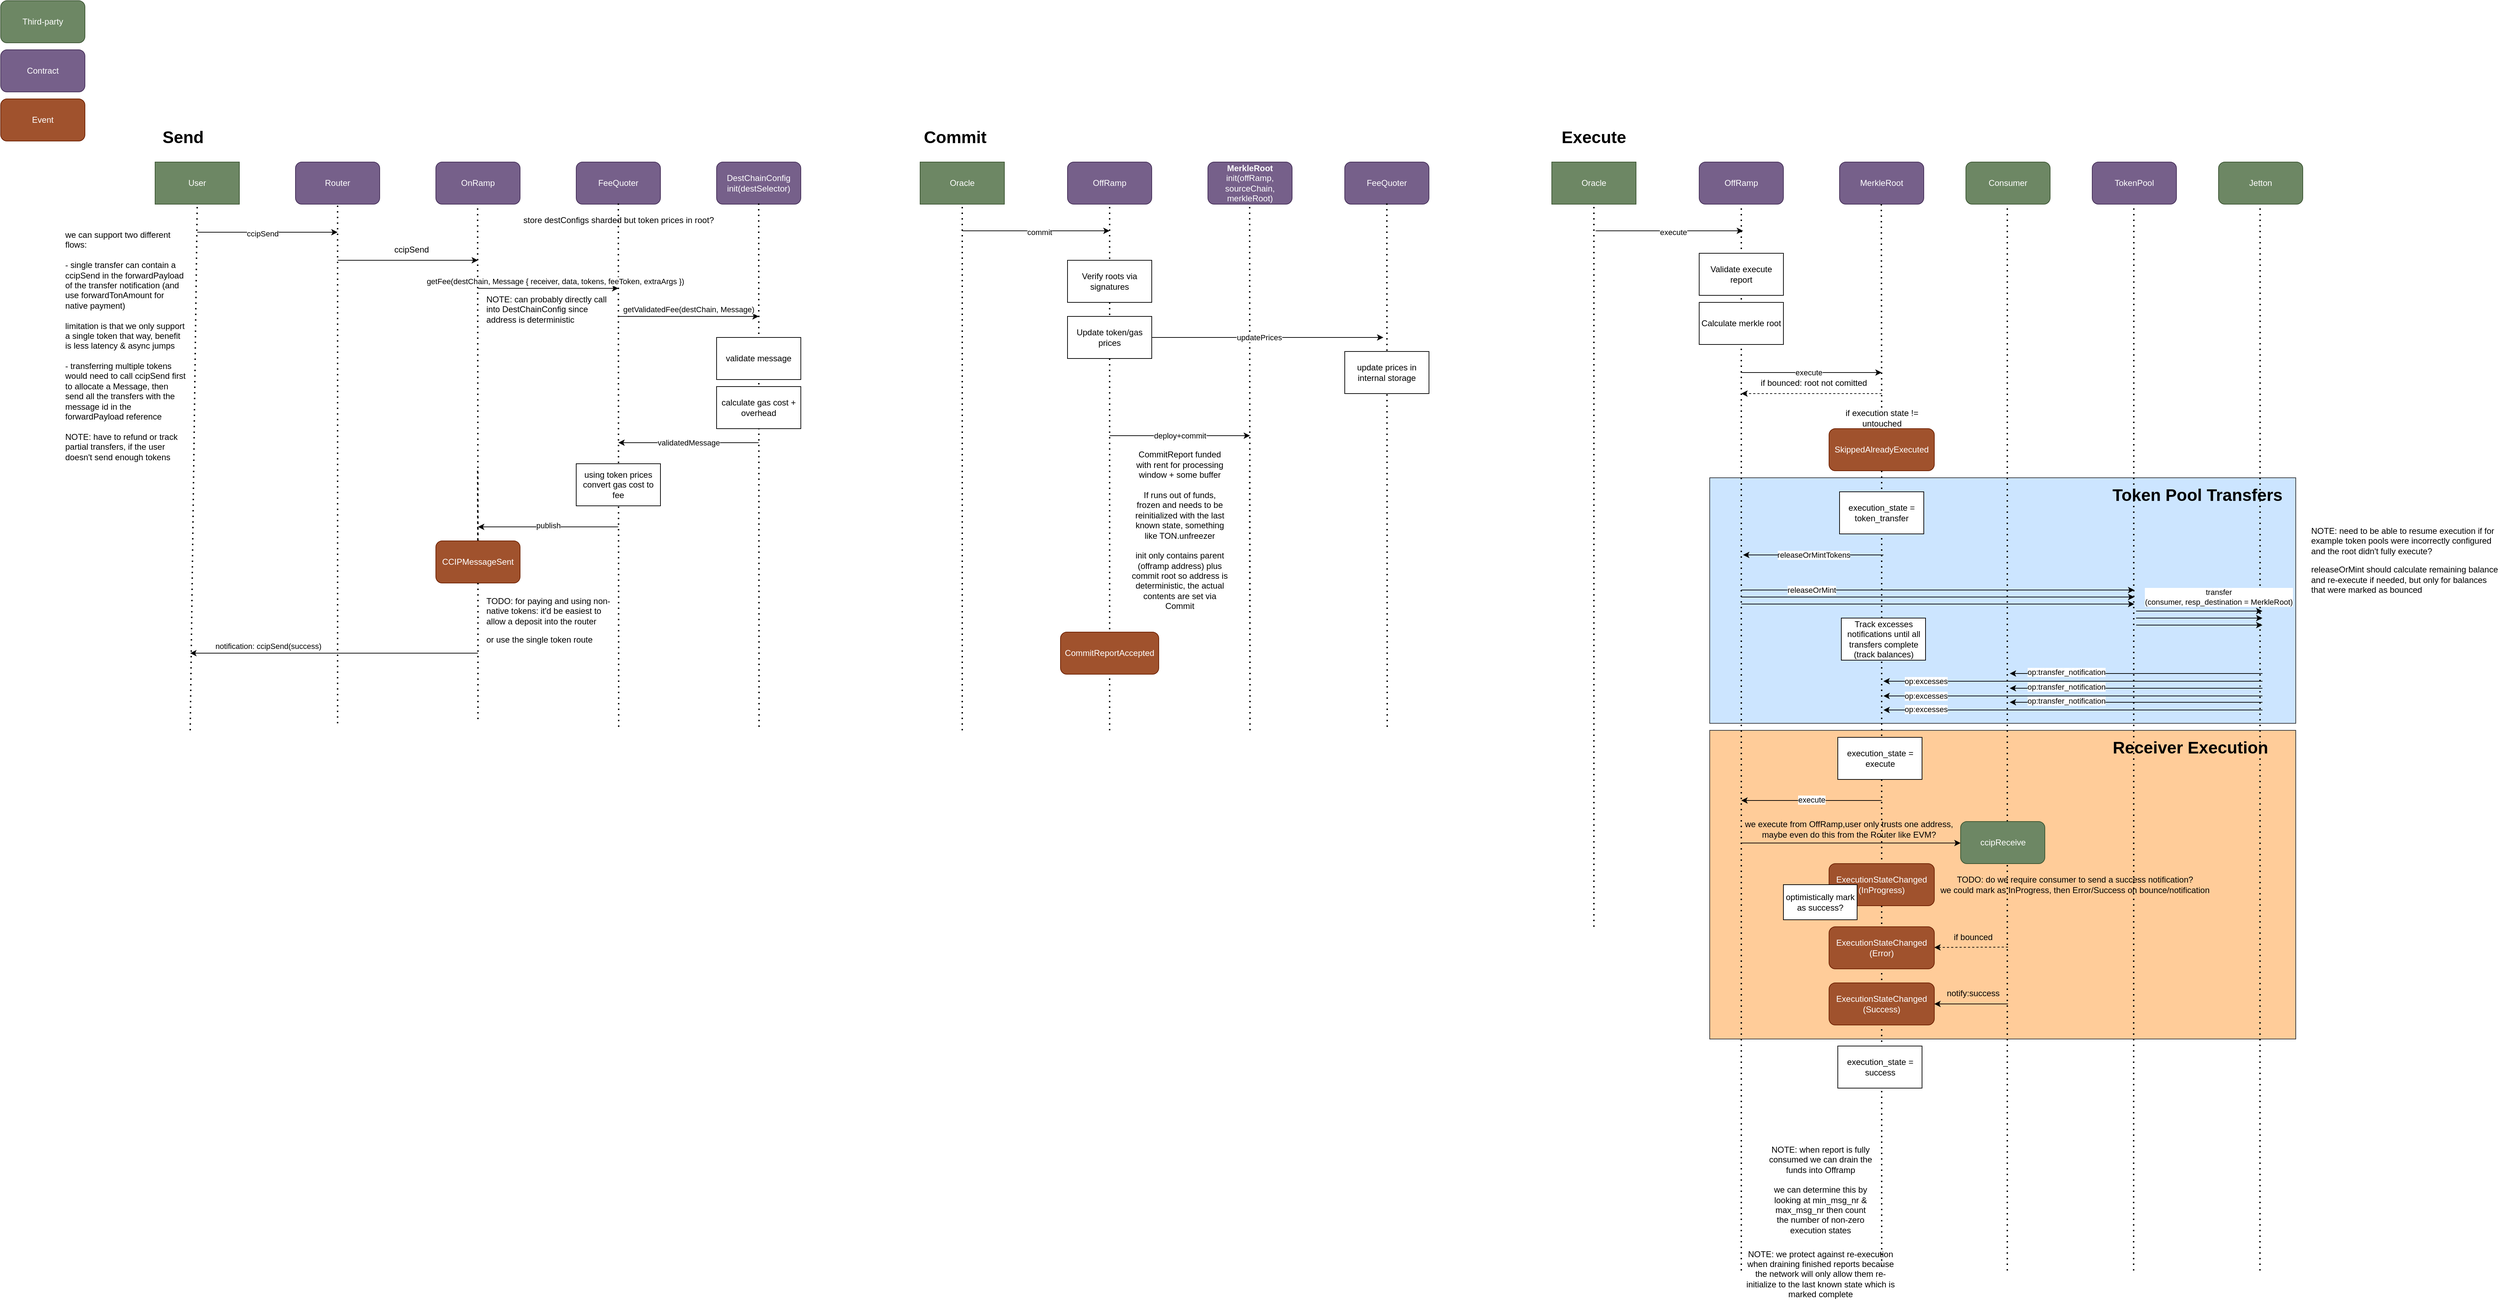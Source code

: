 <mxfile version="27.1.3">
  <diagram name="Page-1" id="3iFhkfZK2x6ODLsFprLD">
    <mxGraphModel dx="2107" dy="689" grid="1" gridSize="10" guides="1" tooltips="1" connect="1" arrows="1" fold="1" page="1" pageScale="1" pageWidth="850" pageHeight="1100" math="0" shadow="0">
      <root>
        <mxCell id="0" />
        <mxCell id="1" parent="0" />
        <mxCell id="wz00zq7dg4Ay0myICROf-175" value="" style="rounded=0;whiteSpace=wrap;html=1;fillColor=#ffcc99;strokeColor=#36393d;" parent="1" vertex="1">
          <mxGeometry x="1615" y="1070" width="835" height="440" as="geometry" />
        </mxCell>
        <mxCell id="wz00zq7dg4Ay0myICROf-157" value="" style="rounded=0;whiteSpace=wrap;html=1;fillColor=#cce5ff;strokeColor=#36393d;" parent="1" vertex="1">
          <mxGeometry x="1615" y="710" width="835" height="350" as="geometry" />
        </mxCell>
        <mxCell id="alMYTrZxWz3z2fR32nsG-1" value="Router" style="rounded=1;whiteSpace=wrap;html=1;fillColor=#76608a;fontColor=#ffffff;strokeColor=#432D57;" parent="1" vertex="1">
          <mxGeometry x="-400" y="260" width="120" height="60" as="geometry" />
        </mxCell>
        <mxCell id="alMYTrZxWz3z2fR32nsG-2" value="FeeQuoter" style="rounded=1;whiteSpace=wrap;html=1;fillColor=#76608a;fontColor=#ffffff;strokeColor=#432D57;" parent="1" vertex="1">
          <mxGeometry x="1095" y="260" width="120" height="60" as="geometry" />
        </mxCell>
        <mxCell id="alMYTrZxWz3z2fR32nsG-6" value="Contract" style="rounded=1;whiteSpace=wrap;html=1;fillColor=#76608a;fontColor=#ffffff;strokeColor=#432D57;" parent="1" vertex="1">
          <mxGeometry x="-820" y="100" width="120" height="60" as="geometry" />
        </mxCell>
        <mxCell id="alMYTrZxWz3z2fR32nsG-7" value="Event" style="rounded=1;whiteSpace=wrap;html=1;fillColor=#a0522d;fontColor=#ffffff;strokeColor=#6D1F00;" parent="1" vertex="1">
          <mxGeometry x="-820" y="170" width="120" height="60" as="geometry" />
        </mxCell>
        <mxCell id="alMYTrZxWz3z2fR32nsG-9" value="OnRamp" style="rounded=1;whiteSpace=wrap;html=1;fillColor=#76608a;fontColor=#ffffff;strokeColor=#432D57;" parent="1" vertex="1">
          <mxGeometry x="-200" y="260" width="120" height="60" as="geometry" />
        </mxCell>
        <mxCell id="lhNfmY7bn4wPwTe5wsCC-3" value="User" style="rounded=0;whiteSpace=wrap;html=1;fillColor=#6d8764;fontColor=#ffffff;strokeColor=#3A5431;" parent="1" vertex="1">
          <mxGeometry x="-600" y="260" width="120" height="60" as="geometry" />
        </mxCell>
        <mxCell id="wz00zq7dg4Ay0myICROf-2" value="" style="endArrow=none;dashed=1;html=1;dashPattern=1 3;strokeWidth=2;rounded=0;entryX=0.5;entryY=1;entryDx=0;entryDy=0;" parent="1" target="alMYTrZxWz3z2fR32nsG-1" edge="1">
          <mxGeometry width="50" height="50" relative="1" as="geometry">
            <mxPoint x="-340" y="1060" as="sourcePoint" />
            <mxPoint x="-230" y="460" as="targetPoint" />
          </mxGeometry>
        </mxCell>
        <mxCell id="wz00zq7dg4Ay0myICROf-3" value="" style="endArrow=none;dashed=1;html=1;dashPattern=1 3;strokeWidth=2;rounded=0;entryX=0.5;entryY=1;entryDx=0;entryDy=0;" parent="1" source="alMYTrZxWz3z2fR32nsG-5" edge="1">
          <mxGeometry width="50" height="50" relative="1" as="geometry">
            <mxPoint x="-140.5" y="700" as="sourcePoint" />
            <mxPoint x="-140.5" y="320" as="targetPoint" />
          </mxGeometry>
        </mxCell>
        <mxCell id="wz00zq7dg4Ay0myICROf-4" value="" style="endArrow=none;dashed=1;html=1;dashPattern=1 3;strokeWidth=2;rounded=0;entryX=0.5;entryY=1;entryDx=0;entryDy=0;" parent="1" target="lhNfmY7bn4wPwTe5wsCC-3" edge="1">
          <mxGeometry width="50" height="50" relative="1" as="geometry">
            <mxPoint x="-550" y="1070" as="sourcePoint" />
            <mxPoint x="-540.5" y="330" as="targetPoint" />
          </mxGeometry>
        </mxCell>
        <mxCell id="wz00zq7dg4Ay0myICROf-6" value="" style="endArrow=classic;html=1;rounded=0;" parent="1" edge="1">
          <mxGeometry width="50" height="50" relative="1" as="geometry">
            <mxPoint x="-540" y="360" as="sourcePoint" />
            <mxPoint x="-340" y="360" as="targetPoint" />
          </mxGeometry>
        </mxCell>
        <mxCell id="wz00zq7dg4Ay0myICROf-7" value="ccipSend" style="edgeLabel;html=1;align=center;verticalAlign=middle;resizable=0;points=[];" parent="wz00zq7dg4Ay0myICROf-6" vertex="1" connectable="0">
          <mxGeometry x="-0.076" y="-2" relative="1" as="geometry">
            <mxPoint as="offset" />
          </mxGeometry>
        </mxCell>
        <mxCell id="wz00zq7dg4Ay0myICROf-8" value="" style="endArrow=classic;html=1;rounded=0;" parent="1" edge="1">
          <mxGeometry width="50" height="50" relative="1" as="geometry">
            <mxPoint x="-340" y="400" as="sourcePoint" />
            <mxPoint x="-140" y="400" as="targetPoint" />
          </mxGeometry>
        </mxCell>
        <mxCell id="wz00zq7dg4Ay0myICROf-9" value="" style="endArrow=none;dashed=1;html=1;dashPattern=1 3;strokeWidth=2;rounded=0;entryX=0.5;entryY=1;entryDx=0;entryDy=0;" parent="1" target="alMYTrZxWz3z2fR32nsG-5" edge="1">
          <mxGeometry width="50" height="50" relative="1" as="geometry">
            <mxPoint x="-140.5" y="700" as="sourcePoint" />
            <mxPoint x="-140.5" y="320" as="targetPoint" />
          </mxGeometry>
        </mxCell>
        <mxCell id="alMYTrZxWz3z2fR32nsG-5" value="CCIPMessageSent" style="rounded=1;whiteSpace=wrap;html=1;fillColor=#a0522d;fontColor=#ffffff;strokeColor=#6D1F00;" parent="1" vertex="1">
          <mxGeometry x="-200" y="800" width="120" height="60" as="geometry" />
        </mxCell>
        <mxCell id="wz00zq7dg4Ay0myICROf-21" value="OffRamp" style="rounded=1;whiteSpace=wrap;html=1;fillColor=#76608a;fontColor=#ffffff;strokeColor=#432D57;" parent="1" vertex="1">
          <mxGeometry x="700" y="260" width="120" height="60" as="geometry" />
        </mxCell>
        <mxCell id="wz00zq7dg4Ay0myICROf-22" value="&lt;b&gt;MerkleRoot&lt;/b&gt;&lt;br&gt;init(offRamp, sourceChain, merkleRoot)" style="rounded=1;whiteSpace=wrap;html=1;fillColor=#76608a;fontColor=#ffffff;strokeColor=#432D57;" parent="1" vertex="1">
          <mxGeometry x="900" y="260" width="120" height="60" as="geometry" />
        </mxCell>
        <mxCell id="wz00zq7dg4Ay0myICROf-23" value="Oracle" style="rounded=0;whiteSpace=wrap;html=1;fillColor=#6d8764;fontColor=#ffffff;strokeColor=#3A5431;" parent="1" vertex="1">
          <mxGeometry x="490" y="260" width="120" height="60" as="geometry" />
        </mxCell>
        <mxCell id="wz00zq7dg4Ay0myICROf-24" value="" style="endArrow=none;dashed=1;html=1;dashPattern=1 3;strokeWidth=2;rounded=0;entryX=0.5;entryY=1;entryDx=0;entryDy=0;" parent="1" target="wz00zq7dg4Ay0myICROf-21" edge="1">
          <mxGeometry width="50" height="50" relative="1" as="geometry">
            <mxPoint x="760" y="1070" as="sourcePoint" />
            <mxPoint x="870" y="460" as="targetPoint" />
          </mxGeometry>
        </mxCell>
        <mxCell id="wz00zq7dg4Ay0myICROf-25" value="" style="endArrow=none;dashed=1;html=1;dashPattern=1 3;strokeWidth=2;rounded=0;entryX=0.5;entryY=1;entryDx=0;entryDy=0;" parent="1" edge="1">
          <mxGeometry width="50" height="50" relative="1" as="geometry">
            <mxPoint x="959.981" y="1070" as="sourcePoint" />
            <mxPoint x="959.5" y="320" as="targetPoint" />
          </mxGeometry>
        </mxCell>
        <mxCell id="wz00zq7dg4Ay0myICROf-26" value="" style="endArrow=none;dashed=1;html=1;dashPattern=1 3;strokeWidth=2;rounded=0;entryX=0.5;entryY=1;entryDx=0;entryDy=0;" parent="1" target="wz00zq7dg4Ay0myICROf-23" edge="1">
          <mxGeometry width="50" height="50" relative="1" as="geometry">
            <mxPoint x="550" y="1070" as="sourcePoint" />
            <mxPoint x="549.5" y="330" as="targetPoint" />
          </mxGeometry>
        </mxCell>
        <mxCell id="wz00zq7dg4Ay0myICROf-27" value="" style="endArrow=classic;html=1;rounded=0;" parent="1" edge="1">
          <mxGeometry width="50" height="50" relative="1" as="geometry">
            <mxPoint x="550" y="358" as="sourcePoint" />
            <mxPoint x="760" y="358" as="targetPoint" />
          </mxGeometry>
        </mxCell>
        <mxCell id="wz00zq7dg4Ay0myICROf-28" value="commit" style="edgeLabel;html=1;align=center;verticalAlign=middle;resizable=0;points=[];" parent="wz00zq7dg4Ay0myICROf-27" vertex="1" connectable="0">
          <mxGeometry x="-0.076" y="-2" relative="1" as="geometry">
            <mxPoint x="13" as="offset" />
          </mxGeometry>
        </mxCell>
        <mxCell id="wz00zq7dg4Ay0myICROf-29" value="" style="endArrow=classic;html=1;rounded=0;" parent="1" edge="1">
          <mxGeometry width="50" height="50" relative="1" as="geometry">
            <mxPoint x="760" y="650" as="sourcePoint" />
            <mxPoint x="960" y="650" as="targetPoint" />
          </mxGeometry>
        </mxCell>
        <mxCell id="wz00zq7dg4Ay0myICROf-32" value="deploy+commit" style="edgeLabel;html=1;align=center;verticalAlign=middle;resizable=0;points=[];" parent="wz00zq7dg4Ay0myICROf-29" vertex="1" connectable="0">
          <mxGeometry x="-0.168" relative="1" as="geometry">
            <mxPoint x="17" as="offset" />
          </mxGeometry>
        </mxCell>
        <mxCell id="wz00zq7dg4Ay0myICROf-30" value="" style="endArrow=none;dashed=1;html=1;dashPattern=1 3;strokeWidth=2;rounded=0;" parent="1" edge="1">
          <mxGeometry width="50" height="50" relative="1" as="geometry">
            <mxPoint x="959.5" y="700" as="sourcePoint" />
            <mxPoint x="960" y="1060" as="targetPoint" />
          </mxGeometry>
        </mxCell>
        <mxCell id="wz00zq7dg4Ay0myICROf-33" value="CommitReport funded with rent for processing window + some buffer&lt;div&gt;&lt;br&gt;&lt;/div&gt;&lt;div&gt;If runs out of funds, frozen and needs to be reinitialized with the last known state, something like TON.unfreezer&lt;/div&gt;&lt;div&gt;&lt;br&gt;&lt;/div&gt;&lt;div&gt;init only contains parent (offramp address) plus commit root so address is deterministic, the actual contents are set via Commit&lt;/div&gt;" style="text;html=1;align=center;verticalAlign=middle;whiteSpace=wrap;rounded=0;" parent="1" vertex="1">
          <mxGeometry x="790" y="770" width="140" height="30" as="geometry" />
        </mxCell>
        <mxCell id="wz00zq7dg4Ay0myICROf-49" value="OffRamp" style="rounded=1;whiteSpace=wrap;html=1;fillColor=#76608a;fontColor=#ffffff;strokeColor=#432D57;" parent="1" vertex="1">
          <mxGeometry x="1600" y="260" width="120" height="60" as="geometry" />
        </mxCell>
        <mxCell id="wz00zq7dg4Ay0myICROf-50" value="MerkleRoot" style="rounded=1;whiteSpace=wrap;html=1;fillColor=#76608a;fontColor=#ffffff;strokeColor=#432D57;" parent="1" vertex="1">
          <mxGeometry x="1800" y="260" width="120" height="60" as="geometry" />
        </mxCell>
        <mxCell id="wz00zq7dg4Ay0myICROf-51" value="Oracle" style="rounded=0;whiteSpace=wrap;html=1;fillColor=#6d8764;fontColor=#ffffff;strokeColor=#3A5431;" parent="1" vertex="1">
          <mxGeometry x="1390" y="260" width="120" height="60" as="geometry" />
        </mxCell>
        <mxCell id="wz00zq7dg4Ay0myICROf-52" value="" style="endArrow=none;dashed=1;html=1;dashPattern=1 3;strokeWidth=2;rounded=0;entryX=0.5;entryY=1;entryDx=0;entryDy=0;" parent="1" target="wz00zq7dg4Ay0myICROf-49" edge="1">
          <mxGeometry width="50" height="50" relative="1" as="geometry">
            <mxPoint x="1660" y="1840" as="sourcePoint" />
            <mxPoint x="1770" y="460" as="targetPoint" />
          </mxGeometry>
        </mxCell>
        <mxCell id="wz00zq7dg4Ay0myICROf-53" value="" style="endArrow=none;dashed=1;html=1;dashPattern=1 3;strokeWidth=2;rounded=0;entryX=0.5;entryY=1;entryDx=0;entryDy=0;" parent="1" source="wz00zq7dg4Ay0myICROf-89" edge="1">
          <mxGeometry width="50" height="50" relative="1" as="geometry">
            <mxPoint x="1859.5" y="700" as="sourcePoint" />
            <mxPoint x="1859.5" y="320" as="targetPoint" />
          </mxGeometry>
        </mxCell>
        <mxCell id="wz00zq7dg4Ay0myICROf-54" value="" style="endArrow=none;dashed=1;html=1;dashPattern=1 3;strokeWidth=2;rounded=0;entryX=0.5;entryY=1;entryDx=0;entryDy=0;" parent="1" target="wz00zq7dg4Ay0myICROf-51" edge="1">
          <mxGeometry width="50" height="50" relative="1" as="geometry">
            <mxPoint x="1450" y="1350" as="sourcePoint" />
            <mxPoint x="1449.5" y="330" as="targetPoint" />
          </mxGeometry>
        </mxCell>
        <mxCell id="wz00zq7dg4Ay0myICROf-55" value="" style="endArrow=classic;html=1;rounded=0;" parent="1" edge="1">
          <mxGeometry width="50" height="50" relative="1" as="geometry">
            <mxPoint x="1452.5" y="358" as="sourcePoint" />
            <mxPoint x="1662.5" y="358" as="targetPoint" />
          </mxGeometry>
        </mxCell>
        <mxCell id="wz00zq7dg4Ay0myICROf-56" value="execute" style="edgeLabel;html=1;align=center;verticalAlign=middle;resizable=0;points=[];" parent="wz00zq7dg4Ay0myICROf-55" vertex="1" connectable="0">
          <mxGeometry x="-0.076" y="-2" relative="1" as="geometry">
            <mxPoint x="13" as="offset" />
          </mxGeometry>
        </mxCell>
        <mxCell id="wz00zq7dg4Ay0myICROf-59" value="" style="endArrow=none;dashed=1;html=1;dashPattern=1 3;strokeWidth=2;rounded=0;exitX=0.5;exitY=1;exitDx=0;exitDy=0;" parent="1" source="wz00zq7dg4Ay0myICROf-114" edge="1">
          <mxGeometry width="50" height="50" relative="1" as="geometry">
            <mxPoint x="1859.5" y="770" as="sourcePoint" />
            <mxPoint x="1860" y="1840" as="targetPoint" />
          </mxGeometry>
        </mxCell>
        <mxCell id="wz00zq7dg4Ay0myICROf-66" value="Validate&amp;nbsp;&lt;span style=&quot;background-color: transparent; color: light-dark(rgb(0, 0, 0), rgb(255, 255, 255));&quot;&gt;execute report&lt;/span&gt;" style="rounded=0;whiteSpace=wrap;html=1;" parent="1" vertex="1">
          <mxGeometry x="1600" y="390" width="120" height="60" as="geometry" />
        </mxCell>
        <mxCell id="wz00zq7dg4Ay0myICROf-69" value="NOTE: when report is fully consumed we can drain the funds into Offramp&lt;div&gt;&lt;br&gt;&lt;/div&gt;&lt;div&gt;we can determine this by looking at min_msg_nr &amp;amp; max_msg_nr then count the number of non-zero execution states&lt;/div&gt;" style="text;html=1;align=center;verticalAlign=middle;whiteSpace=wrap;rounded=0;" parent="1" vertex="1">
          <mxGeometry x="1697.5" y="1710" width="150" height="30" as="geometry" />
        </mxCell>
        <mxCell id="wz00zq7dg4Ay0myICROf-71" value="NOTE: we protect against re-execution when draining finished reports because the network will only allow them re-initialize to the last known state which is marked complete" style="text;html=1;align=center;verticalAlign=middle;whiteSpace=wrap;rounded=0;" parent="1" vertex="1">
          <mxGeometry x="1662.5" y="1830" width="220" height="30" as="geometry" />
        </mxCell>
        <mxCell id="wz00zq7dg4Ay0myICROf-75" value="Verify roots via signatures" style="rounded=0;whiteSpace=wrap;html=1;" parent="1" vertex="1">
          <mxGeometry x="700" y="400" width="120" height="60" as="geometry" />
        </mxCell>
        <mxCell id="wz00zq7dg4Ay0myICROf-76" value="CommitReportAccepted" style="rounded=1;whiteSpace=wrap;html=1;fillColor=#a0522d;fontColor=#ffffff;strokeColor=#6D1F00;" parent="1" vertex="1">
          <mxGeometry x="690" y="930" width="140" height="60" as="geometry" />
        </mxCell>
        <mxCell id="wz00zq7dg4Ay0myICROf-77" value="Update token/gas prices" style="rounded=0;whiteSpace=wrap;html=1;" parent="1" vertex="1">
          <mxGeometry x="700" y="480" width="120" height="60" as="geometry" />
        </mxCell>
        <mxCell id="wz00zq7dg4Ay0myICROf-78" value="" style="endArrow=none;dashed=1;html=1;dashPattern=1 3;strokeWidth=2;rounded=0;entryX=0.5;entryY=1;entryDx=0;entryDy=0;" parent="1" edge="1">
          <mxGeometry width="50" height="50" relative="1" as="geometry">
            <mxPoint x="1155.5" y="1065" as="sourcePoint" />
            <mxPoint x="1155" y="315" as="targetPoint" />
          </mxGeometry>
        </mxCell>
        <mxCell id="wz00zq7dg4Ay0myICROf-79" value="" style="endArrow=classic;html=1;rounded=0;exitX=1;exitY=0.5;exitDx=0;exitDy=0;" parent="1" source="wz00zq7dg4Ay0myICROf-77" edge="1">
          <mxGeometry width="50" height="50" relative="1" as="geometry">
            <mxPoint x="1020" y="600" as="sourcePoint" />
            <mxPoint x="1150" y="510" as="targetPoint" />
          </mxGeometry>
        </mxCell>
        <mxCell id="wz00zq7dg4Ay0myICROf-189" value="updatePrices" style="edgeLabel;html=1;align=center;verticalAlign=middle;resizable=0;points=[];" parent="wz00zq7dg4Ay0myICROf-79" vertex="1" connectable="0">
          <mxGeometry x="-0.071" y="-4" relative="1" as="geometry">
            <mxPoint x="-1" y="-4" as="offset" />
          </mxGeometry>
        </mxCell>
        <mxCell id="wz00zq7dg4Ay0myICROf-80" value="update prices in internal storage" style="rounded=0;whiteSpace=wrap;html=1;" parent="1" vertex="1">
          <mxGeometry x="1095" y="530" width="120" height="60" as="geometry" />
        </mxCell>
        <mxCell id="wz00zq7dg4Ay0myICROf-81" value="Calculate merkle root" style="rounded=0;whiteSpace=wrap;html=1;" parent="1" vertex="1">
          <mxGeometry x="1600" y="460" width="120" height="60" as="geometry" />
        </mxCell>
        <mxCell id="wz00zq7dg4Ay0myICROf-85" value="" style="endArrow=classic;html=1;rounded=0;" parent="1" edge="1">
          <mxGeometry width="50" height="50" relative="1" as="geometry">
            <mxPoint x="1660" y="560" as="sourcePoint" />
            <mxPoint x="1860" y="560" as="targetPoint" />
          </mxGeometry>
        </mxCell>
        <mxCell id="wz00zq7dg4Ay0myICROf-87" value="execute" style="edgeLabel;html=1;align=center;verticalAlign=middle;resizable=0;points=[];" parent="wz00zq7dg4Ay0myICROf-85" vertex="1" connectable="0">
          <mxGeometry x="-0.157" relative="1" as="geometry">
            <mxPoint x="11" as="offset" />
          </mxGeometry>
        </mxCell>
        <mxCell id="wz00zq7dg4Ay0myICROf-89" value="if execution state != untouched" style="text;html=1;align=center;verticalAlign=middle;whiteSpace=wrap;rounded=0;" parent="1" vertex="1">
          <mxGeometry x="1802.5" y="610" width="115" height="30" as="geometry" />
        </mxCell>
        <mxCell id="wz00zq7dg4Ay0myICROf-88" value="SkippedAlreadyExecuted" style="rounded=1;whiteSpace=wrap;html=1;fillColor=#a0522d;fontColor=#ffffff;strokeColor=#6D1F00;" parent="1" vertex="1">
          <mxGeometry x="1785" y="640" width="150" height="60" as="geometry" />
        </mxCell>
        <mxCell id="wz00zq7dg4Ay0myICROf-92" value="&lt;h1&gt;Commit&lt;/h1&gt;" style="text;html=1;align=center;verticalAlign=middle;whiteSpace=wrap;rounded=0;" parent="1" vertex="1">
          <mxGeometry x="510" y="210" width="60" height="30" as="geometry" />
        </mxCell>
        <mxCell id="wz00zq7dg4Ay0myICROf-93" value="&lt;h1&gt;Execute&lt;/h1&gt;" style="text;html=1;align=center;verticalAlign=middle;whiteSpace=wrap;rounded=0;" parent="1" vertex="1">
          <mxGeometry x="1420" y="210" width="60" height="30" as="geometry" />
        </mxCell>
        <mxCell id="wz00zq7dg4Ay0myICROf-94" value="&lt;h1&gt;Send&lt;/h1&gt;" style="text;html=1;align=center;verticalAlign=middle;whiteSpace=wrap;rounded=0;" parent="1" vertex="1">
          <mxGeometry x="-590" y="210" width="60" height="30" as="geometry" />
        </mxCell>
        <mxCell id="wz00zq7dg4Ay0myICROf-95" value="Third-party" style="rounded=1;whiteSpace=wrap;html=1;fillColor=#6d8764;fontColor=#ffffff;strokeColor=#3A5431;" parent="1" vertex="1">
          <mxGeometry x="-820" y="30" width="120" height="60" as="geometry" />
        </mxCell>
        <mxCell id="wz00zq7dg4Ay0myICROf-96" value="" style="endArrow=classic;html=1;rounded=0;" parent="1" edge="1">
          <mxGeometry width="50" height="50" relative="1" as="geometry">
            <mxPoint x="1860" y="1170" as="sourcePoint" />
            <mxPoint x="1660" y="1170" as="targetPoint" />
          </mxGeometry>
        </mxCell>
        <mxCell id="wz00zq7dg4Ay0myICROf-97" value="execute" style="edgeLabel;html=1;align=center;verticalAlign=middle;resizable=0;points=[];" parent="wz00zq7dg4Ay0myICROf-96" vertex="1" connectable="0">
          <mxGeometry x="0.243" y="-1" relative="1" as="geometry">
            <mxPoint x="24" as="offset" />
          </mxGeometry>
        </mxCell>
        <mxCell id="wz00zq7dg4Ay0myICROf-98" value="Consumer" style="rounded=1;whiteSpace=wrap;html=1;fillColor=#6d8764;fontColor=#ffffff;strokeColor=#3A5431;" parent="1" vertex="1">
          <mxGeometry x="1980" y="260" width="120" height="60" as="geometry" />
        </mxCell>
        <mxCell id="wz00zq7dg4Ay0myICROf-99" value="" style="endArrow=none;dashed=1;html=1;dashPattern=1 3;strokeWidth=2;rounded=0;entryX=0.5;entryY=1;entryDx=0;entryDy=0;" parent="1" edge="1">
          <mxGeometry width="50" height="50" relative="1" as="geometry">
            <mxPoint x="2039" y="1840" as="sourcePoint" />
            <mxPoint x="2039" y="320" as="targetPoint" />
          </mxGeometry>
        </mxCell>
        <mxCell id="wz00zq7dg4Ay0myICROf-100" value="ccipReceive" style="rounded=1;whiteSpace=wrap;html=1;fillColor=#6d8764;fontColor=#ffffff;strokeColor=#3A5431;" parent="1" vertex="1">
          <mxGeometry x="1972.5" y="1200" width="120" height="60" as="geometry" />
        </mxCell>
        <mxCell id="wz00zq7dg4Ay0myICROf-101" value="" style="endArrow=classic;html=1;rounded=0;entryX=0;entryY=0.5;entryDx=0;entryDy=0;" parent="1" edge="1">
          <mxGeometry width="50" height="50" relative="1" as="geometry">
            <mxPoint x="1660" y="1230.67" as="sourcePoint" />
            <mxPoint x="1972.5" y="1230.67" as="targetPoint" />
          </mxGeometry>
        </mxCell>
        <mxCell id="wz00zq7dg4Ay0myICROf-102" value="" style="endArrow=classic;html=1;rounded=0;dashed=1;" parent="1" edge="1">
          <mxGeometry width="50" height="50" relative="1" as="geometry">
            <mxPoint x="2040" y="1379" as="sourcePoint" />
            <mxPoint x="1935" y="1379.44" as="targetPoint" />
          </mxGeometry>
        </mxCell>
        <mxCell id="wz00zq7dg4Ay0myICROf-103" value="if bounced" style="text;html=1;align=center;verticalAlign=middle;resizable=0;points=[];autosize=1;strokeColor=none;fillColor=none;" parent="1" vertex="1">
          <mxGeometry x="1950" y="1350" width="80" height="30" as="geometry" />
        </mxCell>
        <mxCell id="wz00zq7dg4Ay0myICROf-106" value="we execute from OffRamp,user only trusts one address,&lt;div&gt;maybe even do this from the Router like EVM?&lt;/div&gt;" style="text;html=1;align=center;verticalAlign=middle;resizable=0;points=[];autosize=1;strokeColor=none;fillColor=none;" parent="1" vertex="1">
          <mxGeometry x="1652.5" y="1190.67" width="320" height="40" as="geometry" />
        </mxCell>
        <mxCell id="wz00zq7dg4Ay0myICROf-107" value="" style="endArrow=classic;html=1;rounded=0;dashed=1;" parent="1" edge="1">
          <mxGeometry width="50" height="50" relative="1" as="geometry">
            <mxPoint x="1860" y="590" as="sourcePoint" />
            <mxPoint x="1660" y="590" as="targetPoint" />
          </mxGeometry>
        </mxCell>
        <mxCell id="wz00zq7dg4Ay0myICROf-108" value="if bounced: root not comitted" style="text;html=1;align=center;verticalAlign=middle;resizable=0;points=[];autosize=1;strokeColor=none;fillColor=none;" parent="1" vertex="1">
          <mxGeometry x="1677.5" y="560" width="170" height="30" as="geometry" />
        </mxCell>
        <mxCell id="wz00zq7dg4Ay0myICROf-109" value="TODO: do we require consumer to send a success notification?&lt;div&gt;we could mark as InProgress, then Error/Success on bounce/notification&lt;/div&gt;" style="text;html=1;align=center;verticalAlign=middle;resizable=0;points=[];autosize=1;strokeColor=none;fillColor=none;" parent="1" vertex="1">
          <mxGeometry x="1930" y="1270" width="410" height="40" as="geometry" />
        </mxCell>
        <mxCell id="wz00zq7dg4Ay0myICROf-115" value="" style="endArrow=none;dashed=1;html=1;dashPattern=1 3;strokeWidth=2;rounded=0;entryX=0.5;entryY=1;entryDx=0;entryDy=0;exitX=0.5;exitY=1;exitDx=0;exitDy=0;" parent="1" source="wz00zq7dg4Ay0myICROf-88" target="wz00zq7dg4Ay0myICROf-114" edge="1">
          <mxGeometry width="50" height="50" relative="1" as="geometry">
            <mxPoint x="1860" y="700" as="sourcePoint" />
            <mxPoint x="1860" y="1570" as="targetPoint" />
          </mxGeometry>
        </mxCell>
        <mxCell id="wz00zq7dg4Ay0myICROf-114" value="ExecutionStateChanged&lt;br&gt;(InProgress)" style="rounded=1;whiteSpace=wrap;html=1;fillColor=#a0522d;fontColor=#ffffff;strokeColor=#6D1F00;" parent="1" vertex="1">
          <mxGeometry x="1785" y="1260" width="150" height="60" as="geometry" />
        </mxCell>
        <mxCell id="wz00zq7dg4Ay0myICROf-116" value="ExecutionStateChanged&lt;br&gt;(Error)" style="rounded=1;whiteSpace=wrap;html=1;fillColor=#a0522d;fontColor=#ffffff;strokeColor=#6D1F00;" parent="1" vertex="1">
          <mxGeometry x="1785" y="1350" width="150" height="60" as="geometry" />
        </mxCell>
        <mxCell id="wz00zq7dg4Ay0myICROf-104" value="optimistically mark as success?" style="rounded=0;whiteSpace=wrap;html=1;" parent="1" vertex="1">
          <mxGeometry x="1720" y="1290" width="105" height="50" as="geometry" />
        </mxCell>
        <mxCell id="wz00zq7dg4Ay0myICROf-118" value="ExecutionStateChanged&lt;br&gt;(Success)" style="rounded=1;whiteSpace=wrap;html=1;fillColor=#a0522d;fontColor=#ffffff;strokeColor=#6D1F00;" parent="1" vertex="1">
          <mxGeometry x="1785" y="1430" width="150" height="60" as="geometry" />
        </mxCell>
        <mxCell id="wz00zq7dg4Ay0myICROf-119" value="" style="endArrow=classic;html=1;rounded=0;entryX=1;entryY=0.5;entryDx=0;entryDy=0;" parent="1" target="wz00zq7dg4Ay0myICROf-118" edge="1">
          <mxGeometry width="50" height="50" relative="1" as="geometry">
            <mxPoint x="2040" y="1460" as="sourcePoint" />
            <mxPoint x="1980" y="1480" as="targetPoint" />
          </mxGeometry>
        </mxCell>
        <mxCell id="wz00zq7dg4Ay0myICROf-120" value="notify:success" style="text;html=1;align=center;verticalAlign=middle;resizable=0;points=[];autosize=1;strokeColor=none;fillColor=none;" parent="1" vertex="1">
          <mxGeometry x="1940" y="1430" width="100" height="30" as="geometry" />
        </mxCell>
        <mxCell id="wz00zq7dg4Ay0myICROf-125" value="ccipSend" style="text;html=1;align=center;verticalAlign=middle;resizable=0;points=[];autosize=1;" parent="1" vertex="1">
          <mxGeometry x="-270" y="370" width="70" height="30" as="geometry" />
        </mxCell>
        <mxCell id="wz00zq7dg4Ay0myICROf-129" value="we can support two different flows:&lt;div&gt;&lt;br&gt;&lt;/div&gt;&lt;div&gt;- single transfer can contain a ccipSend in the forwardPayload of the transfer notification (and use forwardTonAmount for native payment)&lt;/div&gt;&lt;div&gt;&lt;br&gt;&lt;/div&gt;&lt;div&gt;limitation is that we only support a single token that way, benefit is less latency &amp;amp; async jumps&lt;/div&gt;&lt;div&gt;&lt;br&gt;&lt;/div&gt;&lt;div&gt;- transferring multiple tokens would need to call ccipSend first to allocate a Message, then send all the transfers with the message id in the forwardPayload reference&lt;/div&gt;&lt;div&gt;&lt;br&gt;&lt;/div&gt;&lt;div&gt;NOTE: have to refund or track partial transfers, if the user doesn&#39;t send enough tokens&lt;/div&gt;" style="text;html=1;whiteSpace=wrap;overflow=hidden;rounded=0;" parent="1" vertex="1">
          <mxGeometry x="-730" y="350" width="175" height="360" as="geometry" />
        </mxCell>
        <mxCell id="wz00zq7dg4Ay0myICROf-131" value="" style="endArrow=classic;html=1;rounded=0;" parent="1" edge="1">
          <mxGeometry width="50" height="50" relative="1" as="geometry">
            <mxPoint x="1862.5" y="820" as="sourcePoint" />
            <mxPoint x="1662.5" y="820" as="targetPoint" />
          </mxGeometry>
        </mxCell>
        <mxCell id="wz00zq7dg4Ay0myICROf-133" value="releaseOrMintTokens" style="edgeLabel;html=1;align=center;verticalAlign=middle;resizable=0;points=[];" parent="wz00zq7dg4Ay0myICROf-131" vertex="1" connectable="0">
          <mxGeometry x="0.186" y="3" relative="1" as="geometry">
            <mxPoint x="19" y="-3" as="offset" />
          </mxGeometry>
        </mxCell>
        <mxCell id="wz00zq7dg4Ay0myICROf-134" value="TokenPool" style="rounded=1;whiteSpace=wrap;html=1;fillColor=#76608a;fontColor=#ffffff;strokeColor=#432D57;" parent="1" vertex="1">
          <mxGeometry x="2160" y="260" width="120" height="60" as="geometry" />
        </mxCell>
        <mxCell id="wz00zq7dg4Ay0myICROf-135" value="" style="endArrow=classic;html=1;rounded=0;" parent="1" edge="1">
          <mxGeometry width="50" height="50" relative="1" as="geometry">
            <mxPoint x="1660" y="870" as="sourcePoint" />
            <mxPoint x="2220" y="870" as="targetPoint" />
          </mxGeometry>
        </mxCell>
        <mxCell id="wz00zq7dg4Ay0myICROf-140" value="releaseOrMint" style="edgeLabel;html=1;align=center;verticalAlign=middle;resizable=0;points=[];" parent="wz00zq7dg4Ay0myICROf-135" vertex="1" connectable="0">
          <mxGeometry x="-0.73" relative="1" as="geometry">
            <mxPoint x="24" as="offset" />
          </mxGeometry>
        </mxCell>
        <mxCell id="wz00zq7dg4Ay0myICROf-136" value="" style="endArrow=none;dashed=1;html=1;dashPattern=1 3;strokeWidth=2;rounded=0;entryX=0.5;entryY=1;entryDx=0;entryDy=0;" parent="1" edge="1">
          <mxGeometry width="50" height="50" relative="1" as="geometry">
            <mxPoint x="2219" y="1840" as="sourcePoint" />
            <mxPoint x="2219.29" y="320" as="targetPoint" />
          </mxGeometry>
        </mxCell>
        <mxCell id="wz00zq7dg4Ay0myICROf-137" value="" style="endArrow=classic;html=1;rounded=0;" parent="1" edge="1">
          <mxGeometry width="50" height="50" relative="1" as="geometry">
            <mxPoint x="1660" y="890" as="sourcePoint" />
            <mxPoint x="2220" y="890" as="targetPoint" />
          </mxGeometry>
        </mxCell>
        <mxCell id="wz00zq7dg4Ay0myICROf-138" value="" style="endArrow=classic;html=1;rounded=0;" parent="1" edge="1">
          <mxGeometry width="50" height="50" relative="1" as="geometry">
            <mxPoint x="1660" y="880" as="sourcePoint" />
            <mxPoint x="2220" y="880" as="targetPoint" />
          </mxGeometry>
        </mxCell>
        <mxCell id="wz00zq7dg4Ay0myICROf-142" value="Jetton" style="rounded=1;whiteSpace=wrap;html=1;fillColor=#6d8764;fontColor=#ffffff;strokeColor=#3A5431;" parent="1" vertex="1">
          <mxGeometry x="2340" y="260" width="120" height="60" as="geometry" />
        </mxCell>
        <mxCell id="wz00zq7dg4Ay0myICROf-144" value="" style="endArrow=none;dashed=1;html=1;dashPattern=1 3;strokeWidth=2;rounded=0;entryX=0.5;entryY=1;entryDx=0;entryDy=0;" parent="1" edge="1">
          <mxGeometry width="50" height="50" relative="1" as="geometry">
            <mxPoint x="2399" y="1840" as="sourcePoint" />
            <mxPoint x="2399.17" y="320" as="targetPoint" />
          </mxGeometry>
        </mxCell>
        <mxCell id="wz00zq7dg4Ay0myICROf-145" value="" style="endArrow=classic;html=1;rounded=0;" parent="1" edge="1">
          <mxGeometry width="50" height="50" relative="1" as="geometry">
            <mxPoint x="2222.5" y="900" as="sourcePoint" />
            <mxPoint x="2402.5" y="900" as="targetPoint" />
          </mxGeometry>
        </mxCell>
        <mxCell id="wz00zq7dg4Ay0myICROf-174" value="transfer&lt;div&gt;(consumer, resp_destination = MerkleRoot)&lt;/div&gt;" style="edgeLabel;html=1;align=center;verticalAlign=middle;resizable=0;points=[];" parent="wz00zq7dg4Ay0myICROf-145" vertex="1" connectable="0">
          <mxGeometry x="-0.571" y="4" relative="1" as="geometry">
            <mxPoint x="79" y="-16" as="offset" />
          </mxGeometry>
        </mxCell>
        <mxCell id="wz00zq7dg4Ay0myICROf-151" value="" style="endArrow=classic;html=1;rounded=0;" parent="1" edge="1">
          <mxGeometry width="50" height="50" relative="1" as="geometry">
            <mxPoint x="2222.5" y="920" as="sourcePoint" />
            <mxPoint x="2402.5" y="920" as="targetPoint" />
          </mxGeometry>
        </mxCell>
        <mxCell id="wz00zq7dg4Ay0myICROf-152" value="" style="endArrow=classic;html=1;rounded=0;" parent="1" edge="1">
          <mxGeometry width="50" height="50" relative="1" as="geometry">
            <mxPoint x="2222.5" y="910" as="sourcePoint" />
            <mxPoint x="2402.5" y="910" as="targetPoint" />
          </mxGeometry>
        </mxCell>
        <mxCell id="wz00zq7dg4Ay0myICROf-153" value="" style="endArrow=classic;html=1;rounded=0;" parent="1" edge="1">
          <mxGeometry width="50" height="50" relative="1" as="geometry">
            <mxPoint x="2402.5" y="988.95" as="sourcePoint" />
            <mxPoint x="2042.5" y="988.95" as="targetPoint" />
          </mxGeometry>
        </mxCell>
        <mxCell id="wz00zq7dg4Ay0myICROf-156" value="op:transfer_notification" style="edgeLabel;html=1;align=center;verticalAlign=middle;resizable=0;points=[];" parent="wz00zq7dg4Ay0myICROf-153" vertex="1" connectable="0">
          <mxGeometry x="0.809" y="-2" relative="1" as="geometry">
            <mxPoint x="46" as="offset" />
          </mxGeometry>
        </mxCell>
        <mxCell id="wz00zq7dg4Ay0myICROf-158" value="Token Pool Transfers" style="text;html=1;align=center;verticalAlign=middle;whiteSpace=wrap;rounded=0;fontStyle=1;fontSize=24;" parent="1" vertex="1">
          <mxGeometry x="2170" y="720" width="280" height="30" as="geometry" />
        </mxCell>
        <mxCell id="wz00zq7dg4Ay0myICROf-159" value="" style="endArrow=classic;html=1;rounded=0;" parent="1" edge="1">
          <mxGeometry width="50" height="50" relative="1" as="geometry">
            <mxPoint x="2402.5" y="1000" as="sourcePoint" />
            <mxPoint x="1862.5" y="1000" as="targetPoint" />
          </mxGeometry>
        </mxCell>
        <mxCell id="wz00zq7dg4Ay0myICROf-160" value="op:excesses" style="edgeLabel;html=1;align=center;verticalAlign=middle;resizable=0;points=[];" parent="wz00zq7dg4Ay0myICROf-159" vertex="1" connectable="0">
          <mxGeometry x="0.825" relative="1" as="geometry">
            <mxPoint x="13" as="offset" />
          </mxGeometry>
        </mxCell>
        <mxCell id="wz00zq7dg4Ay0myICROf-161" value="" style="endArrow=classic;html=1;rounded=0;" parent="1" edge="1">
          <mxGeometry width="50" height="50" relative="1" as="geometry">
            <mxPoint x="2402.5" y="1010" as="sourcePoint" />
            <mxPoint x="2042.5" y="1010" as="targetPoint" />
          </mxGeometry>
        </mxCell>
        <mxCell id="wz00zq7dg4Ay0myICROf-162" value="op:transfer_notification" style="edgeLabel;html=1;align=center;verticalAlign=middle;resizable=0;points=[];" parent="wz00zq7dg4Ay0myICROf-161" vertex="1" connectable="0">
          <mxGeometry x="0.809" y="-2" relative="1" as="geometry">
            <mxPoint x="46" as="offset" />
          </mxGeometry>
        </mxCell>
        <mxCell id="wz00zq7dg4Ay0myICROf-163" value="" style="endArrow=classic;html=1;rounded=0;" parent="1" edge="1">
          <mxGeometry width="50" height="50" relative="1" as="geometry">
            <mxPoint x="2402.5" y="1021.05" as="sourcePoint" />
            <mxPoint x="1862.5" y="1021.05" as="targetPoint" />
          </mxGeometry>
        </mxCell>
        <mxCell id="wz00zq7dg4Ay0myICROf-164" value="op:excesses" style="edgeLabel;html=1;align=center;verticalAlign=middle;resizable=0;points=[];" parent="wz00zq7dg4Ay0myICROf-163" vertex="1" connectable="0">
          <mxGeometry x="0.825" relative="1" as="geometry">
            <mxPoint x="13" as="offset" />
          </mxGeometry>
        </mxCell>
        <mxCell id="wz00zq7dg4Ay0myICROf-165" value="" style="endArrow=classic;html=1;rounded=0;" parent="1" edge="1">
          <mxGeometry width="50" height="50" relative="1" as="geometry">
            <mxPoint x="2402.5" y="1030" as="sourcePoint" />
            <mxPoint x="2042.5" y="1030" as="targetPoint" />
          </mxGeometry>
        </mxCell>
        <mxCell id="wz00zq7dg4Ay0myICROf-166" value="op:transfer_notification" style="edgeLabel;html=1;align=center;verticalAlign=middle;resizable=0;points=[];" parent="wz00zq7dg4Ay0myICROf-165" vertex="1" connectable="0">
          <mxGeometry x="0.809" y="-2" relative="1" as="geometry">
            <mxPoint x="46" as="offset" />
          </mxGeometry>
        </mxCell>
        <mxCell id="wz00zq7dg4Ay0myICROf-167" value="" style="endArrow=classic;html=1;rounded=0;" parent="1" edge="1">
          <mxGeometry width="50" height="50" relative="1" as="geometry">
            <mxPoint x="2402.5" y="1041.05" as="sourcePoint" />
            <mxPoint x="1862.5" y="1041.05" as="targetPoint" />
          </mxGeometry>
        </mxCell>
        <mxCell id="wz00zq7dg4Ay0myICROf-168" value="op:excesses" style="edgeLabel;html=1;align=center;verticalAlign=middle;resizable=0;points=[];" parent="wz00zq7dg4Ay0myICROf-167" vertex="1" connectable="0">
          <mxGeometry x="0.825" relative="1" as="geometry">
            <mxPoint x="13" y="-1" as="offset" />
          </mxGeometry>
        </mxCell>
        <mxCell id="wz00zq7dg4Ay0myICROf-170" value="Track excesses notifications until all transfers complete&lt;div&gt;(track balances)&lt;/div&gt;" style="rounded=0;whiteSpace=wrap;html=1;" parent="1" vertex="1">
          <mxGeometry x="1802.5" y="910" width="120" height="60" as="geometry" />
        </mxCell>
        <mxCell id="wz00zq7dg4Ay0myICROf-171" value="execution_state = execute" style="rounded=0;whiteSpace=wrap;html=1;" parent="1" vertex="1">
          <mxGeometry x="1797.5" y="1080" width="120" height="60" as="geometry" />
        </mxCell>
        <mxCell id="wz00zq7dg4Ay0myICROf-172" value="execution_state = token_transfer" style="rounded=0;whiteSpace=wrap;html=1;" parent="1" vertex="1">
          <mxGeometry x="1800" y="730" width="120" height="60" as="geometry" />
        </mxCell>
        <mxCell id="wz00zq7dg4Ay0myICROf-173" value="execution_state = success" style="rounded=0;whiteSpace=wrap;html=1;" parent="1" vertex="1">
          <mxGeometry x="1797.5" y="1520" width="120" height="60" as="geometry" />
        </mxCell>
        <mxCell id="wz00zq7dg4Ay0myICROf-176" value="Receiver Execution" style="text;html=1;align=center;verticalAlign=middle;whiteSpace=wrap;rounded=0;fontStyle=1;fontSize=24;" parent="1" vertex="1">
          <mxGeometry x="2160" y="1080" width="280" height="30" as="geometry" />
        </mxCell>
        <mxCell id="wz00zq7dg4Ay0myICROf-181" value="&lt;p&gt;NOTE: need to be able to resume execution if for example token pools were incorrectly configured and the root didn&#39;t fully execute?&lt;/p&gt;&lt;p&gt;releaseOrMint should calculate remaining balance and re-execute if needed, but only for balances that were marked as bounced&lt;/p&gt;&lt;p&gt;&lt;br&gt;&lt;/p&gt;" style="text;html=1;whiteSpace=wrap;overflow=hidden;rounded=0;" parent="1" vertex="1">
          <mxGeometry x="2470" y="760" width="270" height="120" as="geometry" />
        </mxCell>
        <mxCell id="wz00zq7dg4Ay0myICROf-182" value="FeeQuoter" style="rounded=1;whiteSpace=wrap;html=1;fillColor=#76608a;fontColor=#ffffff;strokeColor=#432D57;" parent="1" vertex="1">
          <mxGeometry y="260" width="120" height="60" as="geometry" />
        </mxCell>
        <mxCell id="wz00zq7dg4Ay0myICROf-183" value="" style="endArrow=none;dashed=1;html=1;dashPattern=1 3;strokeWidth=2;rounded=0;entryX=0.5;entryY=1;entryDx=0;entryDy=0;" parent="1" edge="1">
          <mxGeometry width="50" height="50" relative="1" as="geometry">
            <mxPoint x="60.5" y="1065" as="sourcePoint" />
            <mxPoint x="60" y="315" as="targetPoint" />
          </mxGeometry>
        </mxCell>
        <mxCell id="wz00zq7dg4Ay0myICROf-185" value="" style="endArrow=classic;html=1;rounded=0;" parent="1" edge="1">
          <mxGeometry width="50" height="50" relative="1" as="geometry">
            <mxPoint x="-140" y="440" as="sourcePoint" />
            <mxPoint x="60" y="440" as="targetPoint" />
          </mxGeometry>
        </mxCell>
        <mxCell id="wz00zq7dg4Ay0myICROf-190" value="getFee(destChain, Message { receiver, data, tokens, feeToken, extraArgs })" style="edgeLabel;html=1;align=center;verticalAlign=middle;resizable=0;points=[];" parent="wz00zq7dg4Ay0myICROf-185" vertex="1" connectable="0">
          <mxGeometry x="-0.283" y="4" relative="1" as="geometry">
            <mxPoint x="38" y="-6" as="offset" />
          </mxGeometry>
        </mxCell>
        <mxCell id="wz00zq7dg4Ay0myICROf-191" value="store destConfigs sharded but token prices in root?" style="text;html=1;align=center;verticalAlign=middle;resizable=0;points=[];autosize=1;strokeColor=none;fillColor=none;" parent="1" vertex="1">
          <mxGeometry x="-85" y="328" width="290" height="30" as="geometry" />
        </mxCell>
        <mxCell id="wz00zq7dg4Ay0myICROf-192" value="DestChainConfig&lt;div&gt;init(destSelector)&lt;/div&gt;" style="rounded=1;whiteSpace=wrap;html=1;fillColor=#76608a;fontColor=#ffffff;strokeColor=#432D57;align=center;" parent="1" vertex="1">
          <mxGeometry x="200.001" y="260" width="120" height="60" as="geometry" />
        </mxCell>
        <mxCell id="wz00zq7dg4Ay0myICROf-193" value="" style="endArrow=none;dashed=1;html=1;dashPattern=1 3;strokeWidth=2;rounded=0;entryX=0.5;entryY=1;entryDx=0;entryDy=0;" parent="1" edge="1">
          <mxGeometry width="50" height="50" relative="1" as="geometry">
            <mxPoint x="260.501" y="1065" as="sourcePoint" />
            <mxPoint x="260.001" y="315" as="targetPoint" />
          </mxGeometry>
        </mxCell>
        <mxCell id="wz00zq7dg4Ay0myICROf-194" value="validate message" style="rounded=0;whiteSpace=wrap;html=1;" parent="1" vertex="1">
          <mxGeometry x="200.001" y="510" width="120" height="60" as="geometry" />
        </mxCell>
        <mxCell id="wz00zq7dg4Ay0myICROf-197" value="" style="endArrow=classic;html=1;rounded=0;" parent="1" edge="1">
          <mxGeometry width="50" height="50" relative="1" as="geometry">
            <mxPoint x="60" y="480" as="sourcePoint" />
            <mxPoint x="260" y="480" as="targetPoint" />
          </mxGeometry>
        </mxCell>
        <mxCell id="wz00zq7dg4Ay0myICROf-198" value="getValidatedFee(destChain, Message)" style="edgeLabel;html=1;align=center;verticalAlign=middle;resizable=0;points=[];" parent="wz00zq7dg4Ay0myICROf-197" vertex="1" connectable="0">
          <mxGeometry x="-0.283" y="4" relative="1" as="geometry">
            <mxPoint x="28" y="-6" as="offset" />
          </mxGeometry>
        </mxCell>
        <mxCell id="wz00zq7dg4Ay0myICROf-184" value="calculate gas cost + overhead" style="rounded=0;whiteSpace=wrap;html=1;" parent="1" vertex="1">
          <mxGeometry x="200" y="580" width="120" height="60" as="geometry" />
        </mxCell>
        <mxCell id="wz00zq7dg4Ay0myICROf-201" value="" style="endArrow=classic;html=1;rounded=0;" parent="1" edge="1">
          <mxGeometry width="50" height="50" relative="1" as="geometry">
            <mxPoint x="260" y="660" as="sourcePoint" />
            <mxPoint x="60" y="660" as="targetPoint" />
          </mxGeometry>
        </mxCell>
        <mxCell id="wz00zq7dg4Ay0myICROf-202" value="validatedMessage" style="edgeLabel;html=1;align=center;verticalAlign=middle;resizable=0;points=[];" parent="wz00zq7dg4Ay0myICROf-201" vertex="1" connectable="0">
          <mxGeometry x="0.248" relative="1" as="geometry">
            <mxPoint x="25" as="offset" />
          </mxGeometry>
        </mxCell>
        <mxCell id="wz00zq7dg4Ay0myICROf-203" value="using token prices convert gas cost to fee" style="rounded=0;whiteSpace=wrap;html=1;" parent="1" vertex="1">
          <mxGeometry y="690" width="120" height="60" as="geometry" />
        </mxCell>
        <mxCell id="wz00zq7dg4Ay0myICROf-204" value="" style="endArrow=none;dashed=1;html=1;dashPattern=1 3;strokeWidth=2;rounded=0;exitX=0.5;exitY=1;exitDx=0;exitDy=0;" parent="1" source="alMYTrZxWz3z2fR32nsG-5" edge="1">
          <mxGeometry width="50" height="50" relative="1" as="geometry">
            <mxPoint x="-200" y="810" as="sourcePoint" />
            <mxPoint x="-140" y="1060" as="targetPoint" />
          </mxGeometry>
        </mxCell>
        <mxCell id="wz00zq7dg4Ay0myICROf-200" value="&lt;p&gt;TODO: for paying and using non-native tokens: it&#39;d be easiest to allow a deposit into the router&lt;/p&gt;&lt;p&gt;or use the single token route&lt;/p&gt;" style="text;html=1;whiteSpace=wrap;overflow=hidden;rounded=0;" parent="1" vertex="1">
          <mxGeometry x="-130" y="860" width="180" height="100" as="geometry" />
        </mxCell>
        <mxCell id="wz00zq7dg4Ay0myICROf-205" value="" style="endArrow=classic;html=1;rounded=0;" parent="1" edge="1">
          <mxGeometry width="50" height="50" relative="1" as="geometry">
            <mxPoint x="60" y="780" as="sourcePoint" />
            <mxPoint x="-140" y="780" as="targetPoint" />
          </mxGeometry>
        </mxCell>
        <mxCell id="wz00zq7dg4Ay0myICROf-206" value="publish" style="edgeLabel;html=1;align=center;verticalAlign=middle;resizable=0;points=[];" parent="wz00zq7dg4Ay0myICROf-205" vertex="1" connectable="0">
          <mxGeometry x="0.283" y="-2" relative="1" as="geometry">
            <mxPoint x="28" as="offset" />
          </mxGeometry>
        </mxCell>
        <mxCell id="wz00zq7dg4Ay0myICROf-210" value="&lt;p&gt;NOTE: can probably directly call into DestChainConfig since address is deterministic&lt;/p&gt;" style="text;html=1;whiteSpace=wrap;overflow=hidden;rounded=0;" parent="1" vertex="1">
          <mxGeometry x="-130" y="430" width="180" height="80" as="geometry" />
        </mxCell>
        <mxCell id="wz00zq7dg4Ay0myICROf-211" value="" style="endArrow=classic;html=1;rounded=0;" parent="1" edge="1">
          <mxGeometry width="50" height="50" relative="1" as="geometry">
            <mxPoint x="-140" y="960" as="sourcePoint" />
            <mxPoint x="-550" y="960" as="targetPoint" />
          </mxGeometry>
        </mxCell>
        <mxCell id="wz00zq7dg4Ay0myICROf-212" value="notification: ccipSend(success)" style="edgeLabel;html=1;align=center;verticalAlign=middle;resizable=0;points=[];" parent="wz00zq7dg4Ay0myICROf-211" vertex="1" connectable="0">
          <mxGeometry x="0.4" y="-5" relative="1" as="geometry">
            <mxPoint x="-12" y="-5" as="offset" />
          </mxGeometry>
        </mxCell>
      </root>
    </mxGraphModel>
  </diagram>
</mxfile>

